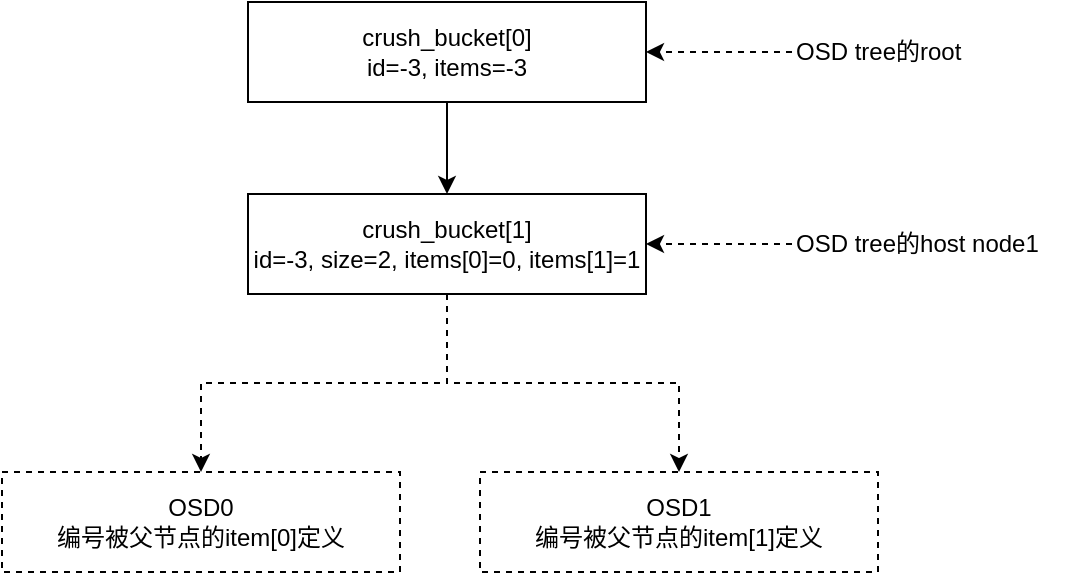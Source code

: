 <mxfile version="13.9.9" type="device"><diagram id="B7-swDlKUhwQNccqN1kX" name="第 1 页"><mxGraphModel dx="1088" dy="680" grid="0" gridSize="10" guides="1" tooltips="1" connect="1" arrows="1" fold="1" page="1" pageScale="1" pageWidth="827" pageHeight="1169" math="0" shadow="0"><root><mxCell id="0"/><mxCell id="1" parent="0"/><mxCell id="BFKSW2IWnhBpXoHX2x5s-7" value="" style="edgeStyle=orthogonalEdgeStyle;rounded=0;orthogonalLoop=1;jettySize=auto;html=1;" edge="1" parent="1" source="BFKSW2IWnhBpXoHX2x5s-1" target="BFKSW2IWnhBpXoHX2x5s-4"><mxGeometry relative="1" as="geometry"/></mxCell><mxCell id="BFKSW2IWnhBpXoHX2x5s-1" value="&lt;span&gt;crush_bucket[0]&lt;/span&gt;&lt;br&gt;&lt;span&gt;id=-3, items=-3&lt;/span&gt;" style="rounded=0;whiteSpace=wrap;html=1;" vertex="1" parent="1"><mxGeometry x="151" y="189" width="199" height="50" as="geometry"/></mxCell><mxCell id="BFKSW2IWnhBpXoHX2x5s-2" value="OSD0&lt;br&gt;编号被父节点的item[0]定义" style="rounded=0;whiteSpace=wrap;html=1;dashed=1;" vertex="1" parent="1"><mxGeometry x="28" y="424" width="199" height="50" as="geometry"/></mxCell><mxCell id="BFKSW2IWnhBpXoHX2x5s-3" value="&lt;span&gt;OSD1&lt;/span&gt;&lt;br&gt;&lt;span&gt;编号被父节点的item[1]定义&lt;/span&gt;" style="rounded=0;whiteSpace=wrap;html=1;dashed=1;" vertex="1" parent="1"><mxGeometry x="267" y="424" width="199" height="50" as="geometry"/></mxCell><mxCell id="BFKSW2IWnhBpXoHX2x5s-5" style="edgeStyle=orthogonalEdgeStyle;rounded=0;orthogonalLoop=1;jettySize=auto;html=1;exitX=0.5;exitY=1;exitDx=0;exitDy=0;dashed=1;" edge="1" parent="1" source="BFKSW2IWnhBpXoHX2x5s-4" target="BFKSW2IWnhBpXoHX2x5s-2"><mxGeometry relative="1" as="geometry"/></mxCell><mxCell id="BFKSW2IWnhBpXoHX2x5s-6" style="edgeStyle=orthogonalEdgeStyle;rounded=0;orthogonalLoop=1;jettySize=auto;html=1;exitX=0.5;exitY=1;exitDx=0;exitDy=0;dashed=1;" edge="1" parent="1" source="BFKSW2IWnhBpXoHX2x5s-4" target="BFKSW2IWnhBpXoHX2x5s-3"><mxGeometry relative="1" as="geometry"/></mxCell><mxCell id="BFKSW2IWnhBpXoHX2x5s-4" value="crush_bucket[1]&lt;br&gt;id=-3, size=2, items[0]=0, items[1]=1" style="rounded=0;whiteSpace=wrap;html=1;" vertex="1" parent="1"><mxGeometry x="151" y="285" width="199" height="50" as="geometry"/></mxCell><mxCell id="BFKSW2IWnhBpXoHX2x5s-11" style="edgeStyle=orthogonalEdgeStyle;rounded=0;orthogonalLoop=1;jettySize=auto;html=1;exitX=0;exitY=0.5;exitDx=0;exitDy=0;entryX=1;entryY=0.5;entryDx=0;entryDy=0;dashed=1;" edge="1" parent="1" source="BFKSW2IWnhBpXoHX2x5s-8" target="BFKSW2IWnhBpXoHX2x5s-4"><mxGeometry relative="1" as="geometry"/></mxCell><mxCell id="BFKSW2IWnhBpXoHX2x5s-8" value="OSD tree的host node1" style="text;html=1;strokeColor=none;fillColor=none;align=left;verticalAlign=middle;whiteSpace=wrap;rounded=0;dashed=1;" vertex="1" parent="1"><mxGeometry x="423" y="300" width="136" height="20" as="geometry"/></mxCell><mxCell id="BFKSW2IWnhBpXoHX2x5s-10" style="edgeStyle=orthogonalEdgeStyle;rounded=0;orthogonalLoop=1;jettySize=auto;html=1;exitX=0;exitY=0.5;exitDx=0;exitDy=0;entryX=1;entryY=0.5;entryDx=0;entryDy=0;dashed=1;" edge="1" parent="1" source="BFKSW2IWnhBpXoHX2x5s-9" target="BFKSW2IWnhBpXoHX2x5s-1"><mxGeometry relative="1" as="geometry"/></mxCell><mxCell id="BFKSW2IWnhBpXoHX2x5s-9" value="OSD tree的root" style="text;html=1;strokeColor=none;fillColor=none;align=left;verticalAlign=middle;whiteSpace=wrap;rounded=0;dashed=1;" vertex="1" parent="1"><mxGeometry x="423" y="204" width="136" height="20" as="geometry"/></mxCell></root></mxGraphModel></diagram></mxfile>